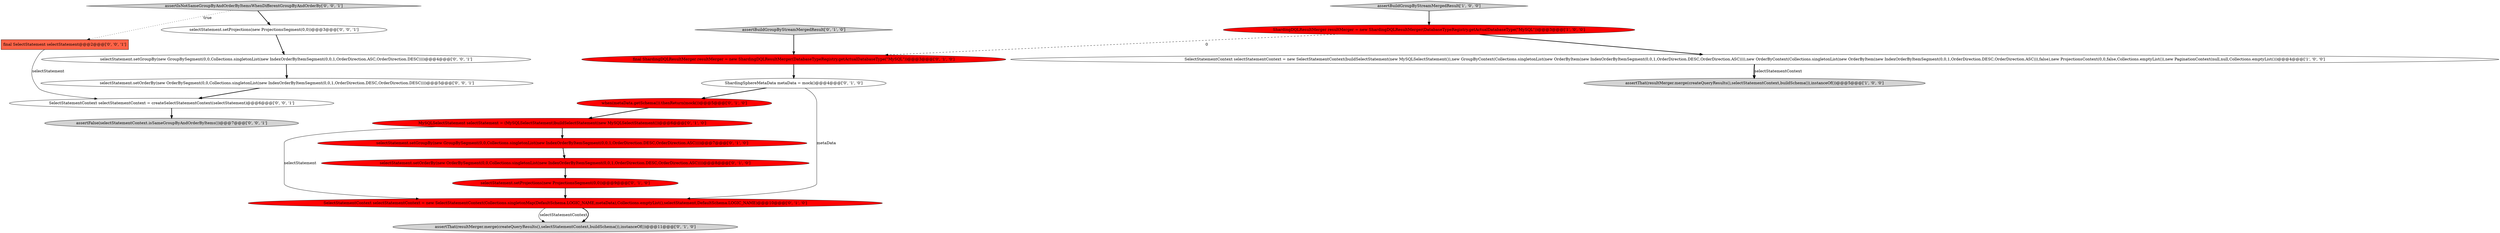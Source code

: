 digraph {
16 [style = filled, label = "selectStatement.setOrderBy(new OrderBySegment(0,0,Collections.singletonList(new IndexOrderByItemSegment(0,0,1,OrderDirection.DESC,OrderDirection.DESC))))@@@5@@@['0', '0', '1']", fillcolor = white, shape = ellipse image = "AAA0AAABBB3BBB"];
0 [style = filled, label = "SelectStatementContext selectStatementContext = new SelectStatementContext(buildSelectStatement(new MySQLSelectStatement()),new GroupByContext(Collections.singletonList(new OrderByItem(new IndexOrderByItemSegment(0,0,1,OrderDirection.DESC,OrderDirection.ASC)))),new OrderByContext(Collections.singletonList(new OrderByItem(new IndexOrderByItemSegment(0,0,1,OrderDirection.DESC,OrderDirection.ASC))),false),new ProjectionsContext(0,0,false,Collections.emptyList()),new PaginationContext(null,null,Collections.emptyList()))@@@4@@@['1', '0', '0']", fillcolor = white, shape = ellipse image = "AAA0AAABBB1BBB"];
11 [style = filled, label = "ShardingSphereMetaData metaData = mock()@@@4@@@['0', '1', '0']", fillcolor = white, shape = ellipse image = "AAA0AAABBB2BBB"];
9 [style = filled, label = "when(metaData.getSchema()).thenReturn(mock())@@@5@@@['0', '1', '0']", fillcolor = red, shape = ellipse image = "AAA1AAABBB2BBB"];
19 [style = filled, label = "selectStatement.setGroupBy(new GroupBySegment(0,0,Collections.singletonList(new IndexOrderByItemSegment(0,0,1,OrderDirection.ASC,OrderDirection.DESC))))@@@4@@@['0', '0', '1']", fillcolor = white, shape = ellipse image = "AAA0AAABBB3BBB"];
2 [style = filled, label = "assertBuildGroupByStreamMergedResult['1', '0', '0']", fillcolor = lightgray, shape = diamond image = "AAA0AAABBB1BBB"];
20 [style = filled, label = "assertFalse(selectStatementContext.isSameGroupByAndOrderByItems())@@@7@@@['0', '0', '1']", fillcolor = lightgray, shape = ellipse image = "AAA0AAABBB3BBB"];
1 [style = filled, label = "ShardingDQLResultMerger resultMerger = new ShardingDQLResultMerger(DatabaseTypeRegistry.getActualDatabaseType(\"MySQL\"))@@@3@@@['1', '0', '0']", fillcolor = red, shape = ellipse image = "AAA1AAABBB1BBB"];
10 [style = filled, label = "SelectStatementContext selectStatementContext = new SelectStatementContext(Collections.singletonMap(DefaultSchema.LOGIC_NAME,metaData),Collections.emptyList(),selectStatement,DefaultSchema.LOGIC_NAME)@@@10@@@['0', '1', '0']", fillcolor = red, shape = ellipse image = "AAA1AAABBB2BBB"];
18 [style = filled, label = "final SelectStatement selectStatement@@@2@@@['0', '0', '1']", fillcolor = tomato, shape = box image = "AAA0AAABBB3BBB"];
5 [style = filled, label = "MySQLSelectStatement selectStatement = (MySQLSelectStatement)buildSelectStatement(new MySQLSelectStatement())@@@6@@@['0', '1', '0']", fillcolor = red, shape = ellipse image = "AAA1AAABBB2BBB"];
4 [style = filled, label = "final ShardingDQLResultMerger resultMerger = new ShardingDQLResultMerger(DatabaseTypeRegistry.getActualDatabaseType(\"MySQL\"))@@@3@@@['0', '1', '0']", fillcolor = red, shape = ellipse image = "AAA1AAABBB2BBB"];
7 [style = filled, label = "selectStatement.setOrderBy(new OrderBySegment(0,0,Collections.singletonList(new IndexOrderByItemSegment(0,0,1,OrderDirection.DESC,OrderDirection.ASC))))@@@8@@@['0', '1', '0']", fillcolor = red, shape = ellipse image = "AAA1AAABBB2BBB"];
8 [style = filled, label = "assertBuildGroupByStreamMergedResult['0', '1', '0']", fillcolor = lightgray, shape = diamond image = "AAA0AAABBB2BBB"];
17 [style = filled, label = "assertIsNotSameGroupByAndOrderByItemsWhenDifferentGroupByAndOrderBy['0', '0', '1']", fillcolor = lightgray, shape = diamond image = "AAA0AAABBB3BBB"];
13 [style = filled, label = "assertThat(resultMerger.merge(createQueryResults(),selectStatementContext,buildSchema()),instanceOf())@@@11@@@['0', '1', '0']", fillcolor = lightgray, shape = ellipse image = "AAA0AAABBB2BBB"];
15 [style = filled, label = "SelectStatementContext selectStatementContext = createSelectStatementContext(selectStatement)@@@6@@@['0', '0', '1']", fillcolor = white, shape = ellipse image = "AAA0AAABBB3BBB"];
12 [style = filled, label = "selectStatement.setGroupBy(new GroupBySegment(0,0,Collections.singletonList(new IndexOrderByItemSegment(0,0,1,OrderDirection.DESC,OrderDirection.ASC))))@@@7@@@['0', '1', '0']", fillcolor = red, shape = ellipse image = "AAA1AAABBB2BBB"];
3 [style = filled, label = "assertThat(resultMerger.merge(createQueryResults(),selectStatementContext,buildSchema()),instanceOf())@@@5@@@['1', '0', '0']", fillcolor = lightgray, shape = ellipse image = "AAA0AAABBB1BBB"];
6 [style = filled, label = "selectStatement.setProjections(new ProjectionsSegment(0,0))@@@9@@@['0', '1', '0']", fillcolor = red, shape = ellipse image = "AAA1AAABBB2BBB"];
14 [style = filled, label = "selectStatement.setProjections(new ProjectionsSegment(0,0))@@@3@@@['0', '0', '1']", fillcolor = white, shape = ellipse image = "AAA0AAABBB3BBB"];
0->3 [style = bold, label=""];
16->15 [style = bold, label=""];
17->18 [style = dotted, label="true"];
2->1 [style = bold, label=""];
1->4 [style = dashed, label="0"];
11->10 [style = solid, label="metaData"];
14->19 [style = bold, label=""];
1->0 [style = bold, label=""];
11->9 [style = bold, label=""];
12->7 [style = bold, label=""];
18->15 [style = solid, label="selectStatement"];
19->16 [style = bold, label=""];
10->13 [style = solid, label="selectStatementContext"];
5->10 [style = solid, label="selectStatement"];
10->13 [style = bold, label=""];
5->12 [style = bold, label=""];
17->14 [style = bold, label=""];
15->20 [style = bold, label=""];
6->10 [style = bold, label=""];
0->3 [style = solid, label="selectStatementContext"];
7->6 [style = bold, label=""];
9->5 [style = bold, label=""];
8->4 [style = bold, label=""];
4->11 [style = bold, label=""];
}
